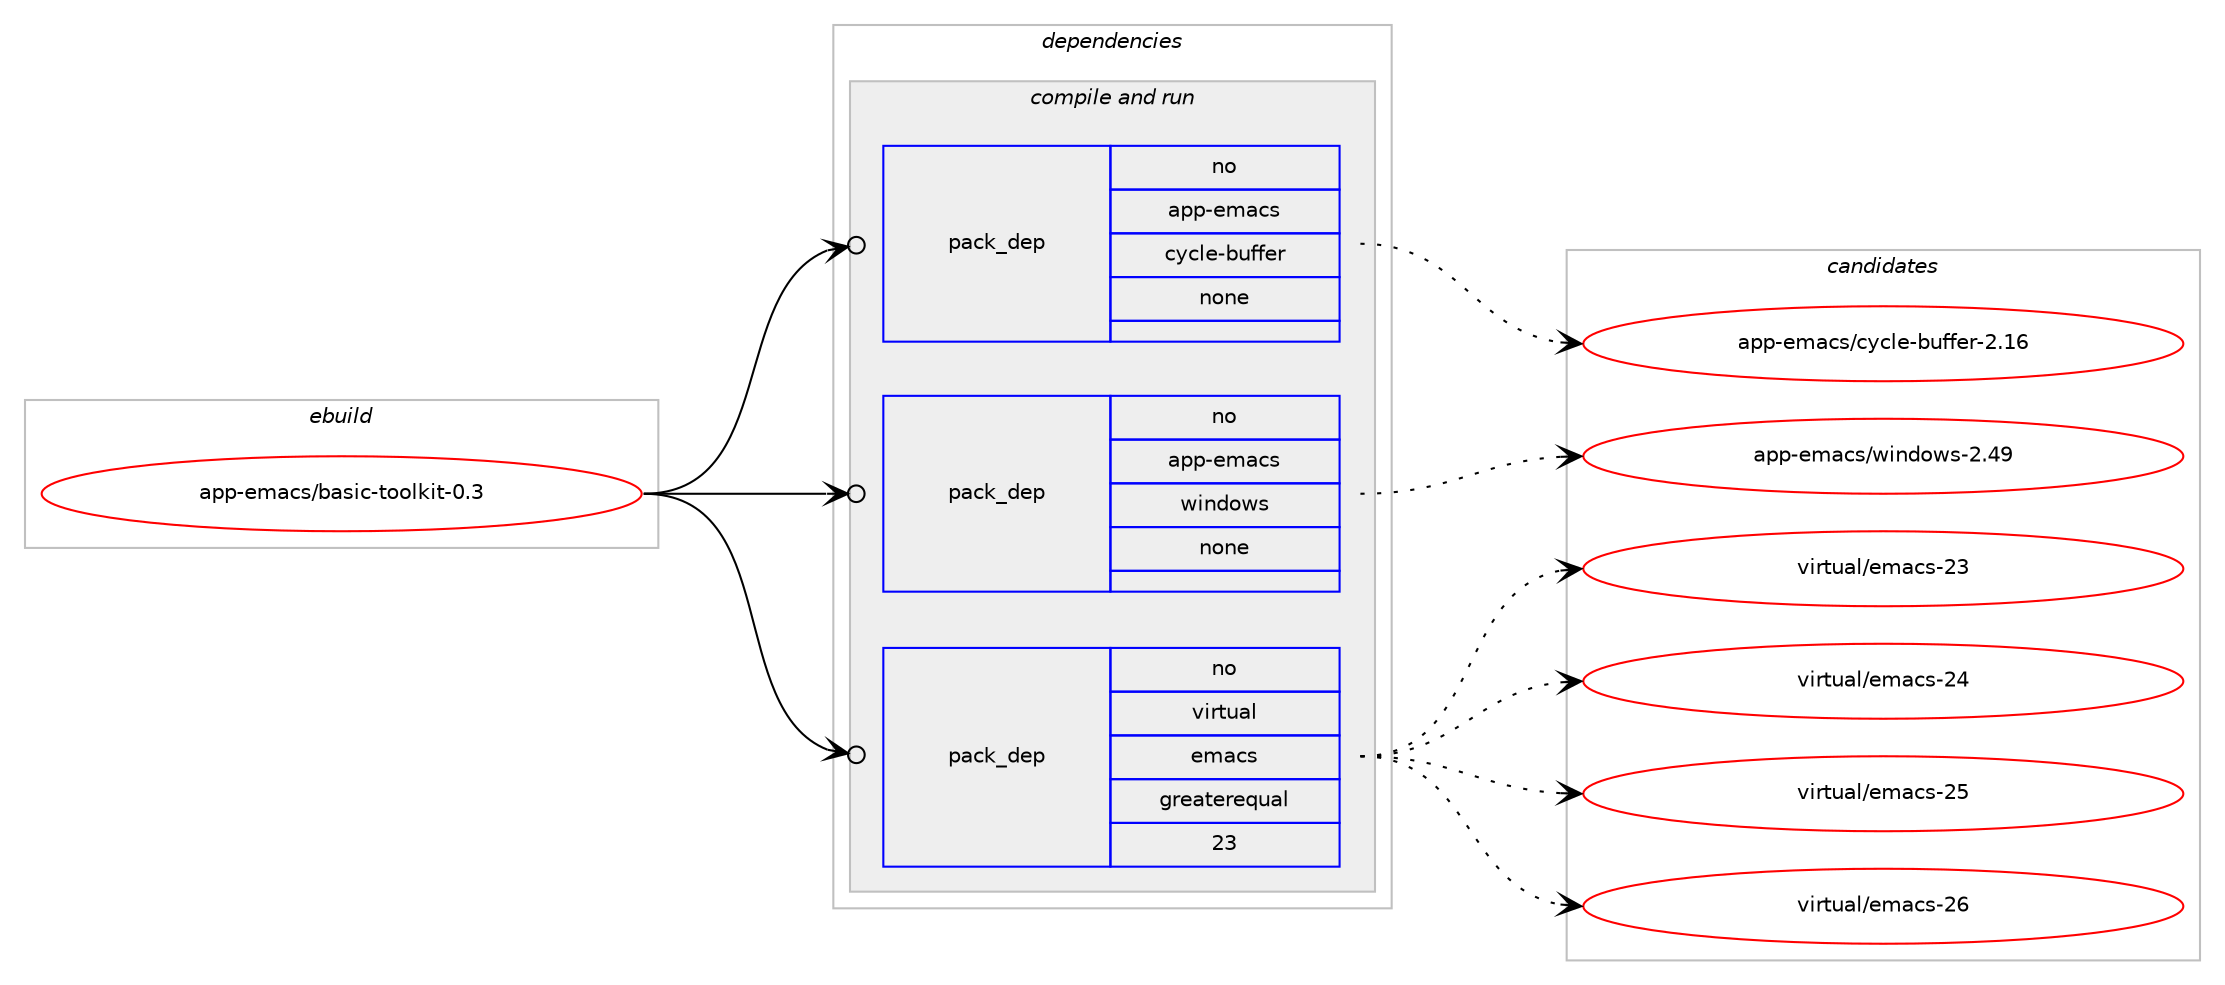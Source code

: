 digraph prolog {

# *************
# Graph options
# *************

newrank=true;
concentrate=true;
compound=true;
graph [rankdir=LR,fontname=Helvetica,fontsize=10,ranksep=1.5];#, ranksep=2.5, nodesep=0.2];
edge  [arrowhead=vee];
node  [fontname=Helvetica,fontsize=10];

# **********
# The ebuild
# **********

subgraph cluster_leftcol {
color=gray;
rank=same;
label=<<i>ebuild</i>>;
id [label="app-emacs/basic-toolkit-0.3", color=red, width=4, href="../app-emacs/basic-toolkit-0.3.svg"];
}

# ****************
# The dependencies
# ****************

subgraph cluster_midcol {
color=gray;
label=<<i>dependencies</i>>;
subgraph cluster_compile {
fillcolor="#eeeeee";
style=filled;
label=<<i>compile</i>>;
}
subgraph cluster_compileandrun {
fillcolor="#eeeeee";
style=filled;
label=<<i>compile and run</i>>;
subgraph pack698 {
dependency863 [label=<<TABLE BORDER="0" CELLBORDER="1" CELLSPACING="0" CELLPADDING="4" WIDTH="220"><TR><TD ROWSPAN="6" CELLPADDING="30">pack_dep</TD></TR><TR><TD WIDTH="110">no</TD></TR><TR><TD>app-emacs</TD></TR><TR><TD>cycle-buffer</TD></TR><TR><TD>none</TD></TR><TR><TD></TD></TR></TABLE>>, shape=none, color=blue];
}
id:e -> dependency863:w [weight=20,style="solid",arrowhead="odotvee"];
subgraph pack699 {
dependency864 [label=<<TABLE BORDER="0" CELLBORDER="1" CELLSPACING="0" CELLPADDING="4" WIDTH="220"><TR><TD ROWSPAN="6" CELLPADDING="30">pack_dep</TD></TR><TR><TD WIDTH="110">no</TD></TR><TR><TD>app-emacs</TD></TR><TR><TD>windows</TD></TR><TR><TD>none</TD></TR><TR><TD></TD></TR></TABLE>>, shape=none, color=blue];
}
id:e -> dependency864:w [weight=20,style="solid",arrowhead="odotvee"];
subgraph pack700 {
dependency865 [label=<<TABLE BORDER="0" CELLBORDER="1" CELLSPACING="0" CELLPADDING="4" WIDTH="220"><TR><TD ROWSPAN="6" CELLPADDING="30">pack_dep</TD></TR><TR><TD WIDTH="110">no</TD></TR><TR><TD>virtual</TD></TR><TR><TD>emacs</TD></TR><TR><TD>greaterequal</TD></TR><TR><TD>23</TD></TR></TABLE>>, shape=none, color=blue];
}
id:e -> dependency865:w [weight=20,style="solid",arrowhead="odotvee"];
}
subgraph cluster_run {
fillcolor="#eeeeee";
style=filled;
label=<<i>run</i>>;
}
}

# **************
# The candidates
# **************

subgraph cluster_choices {
rank=same;
color=gray;
label=<<i>candidates</i>>;

subgraph choice698 {
color=black;
nodesep=1;
choice9711211245101109979911547991219910810145981171021021011144550464954 [label="app-emacs/cycle-buffer-2.16", color=red, width=4,href="../app-emacs/cycle-buffer-2.16.svg"];
dependency863:e -> choice9711211245101109979911547991219910810145981171021021011144550464954:w [style=dotted,weight="100"];
}
subgraph choice699 {
color=black;
nodesep=1;
choice97112112451011099799115471191051101001111191154550465257 [label="app-emacs/windows-2.49", color=red, width=4,href="../app-emacs/windows-2.49.svg"];
dependency864:e -> choice97112112451011099799115471191051101001111191154550465257:w [style=dotted,weight="100"];
}
subgraph choice700 {
color=black;
nodesep=1;
choice11810511411611797108471011099799115455051 [label="virtual/emacs-23", color=red, width=4,href="../virtual/emacs-23.svg"];
choice11810511411611797108471011099799115455052 [label="virtual/emacs-24", color=red, width=4,href="../virtual/emacs-24.svg"];
choice11810511411611797108471011099799115455053 [label="virtual/emacs-25", color=red, width=4,href="../virtual/emacs-25.svg"];
choice11810511411611797108471011099799115455054 [label="virtual/emacs-26", color=red, width=4,href="../virtual/emacs-26.svg"];
dependency865:e -> choice11810511411611797108471011099799115455051:w [style=dotted,weight="100"];
dependency865:e -> choice11810511411611797108471011099799115455052:w [style=dotted,weight="100"];
dependency865:e -> choice11810511411611797108471011099799115455053:w [style=dotted,weight="100"];
dependency865:e -> choice11810511411611797108471011099799115455054:w [style=dotted,weight="100"];
}
}

}
